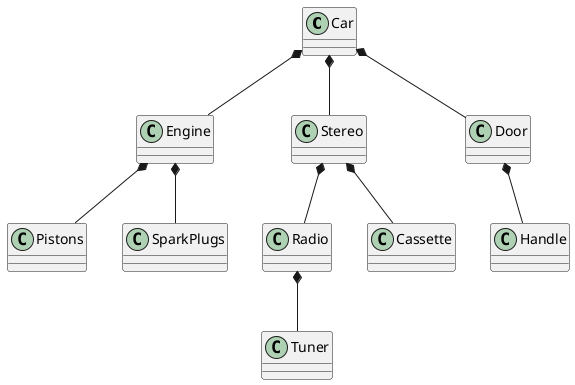 @startuml
class Car {
}

class Engine {
}

class Stereo {
}

class Door {
}

class Pistons {
}

class SparkPlugs {
}

class Radio {
}

class Cassette {
}

class Handle {
}

class Tuner {
}

Car *-- Engine
Car *-- Stereo
Car *-- Door

Engine *-- Pistons
Engine *-- SparkPlugs

Stereo *-- Radio
Stereo *-- Cassette

Radio *-- Tuner

Door *-- Handle
@enduml
